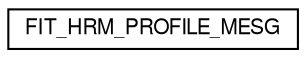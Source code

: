 digraph "Graphical Class Hierarchy"
{
  edge [fontname="FreeSans",fontsize="10",labelfontname="FreeSans",labelfontsize="10"];
  node [fontname="FreeSans",fontsize="10",shape=record];
  rankdir="LR";
  Node1 [label="FIT_HRM_PROFILE_MESG",height=0.2,width=0.4,color="black", fillcolor="white", style="filled",URL="$struct_f_i_t___h_r_m___p_r_o_f_i_l_e___m_e_s_g.html"];
}
